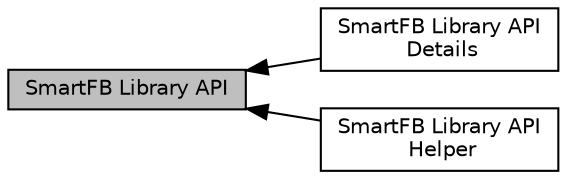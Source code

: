 digraph "SmartFB Library API"
{
  bgcolor="transparent";
  edge [fontname="Helvetica",fontsize="10",labelfontname="Helvetica",labelfontsize="10"];
  node [fontname="Helvetica",fontsize="10",shape=box];
  rankdir=LR;
  Node2 [label="SmartFB Library API\l Details",height=0.2,width=0.4,color="black",URL="$df/d1d/group__SmartFB-api.html",tooltip="Details of SmartFB Library API, in file lib_smartfb.h."];
  Node3 [label="SmartFB Library API\l Helper",height=0.2,width=0.4,color="black",URL="$d3/d3f/group__SmartFB-helper.html",tooltip="SmartFB Library API Helper: Struct, Enumeration and Macros, in file lib_smartfb.h."];
  Node1 [label="SmartFB Library API",height=0.2,width=0.4,color="black", fillcolor="grey75", style="filled", fontcolor="black",tooltip="Related introductions of SmartFB Library."];
  Node1->Node2 [shape=plaintext, dir="back", style="solid"];
  Node1->Node3 [shape=plaintext, dir="back", style="solid"];
}

